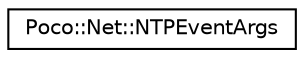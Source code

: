 digraph "Graphical Class Hierarchy"
{
 // LATEX_PDF_SIZE
  edge [fontname="Helvetica",fontsize="10",labelfontname="Helvetica",labelfontsize="10"];
  node [fontname="Helvetica",fontsize="10",shape=record];
  rankdir="LR";
  Node0 [label="Poco::Net::NTPEventArgs",height=0.2,width=0.4,color="black", fillcolor="white", style="filled",URL="$classPoco_1_1Net_1_1NTPEventArgs.html",tooltip=" "];
}
